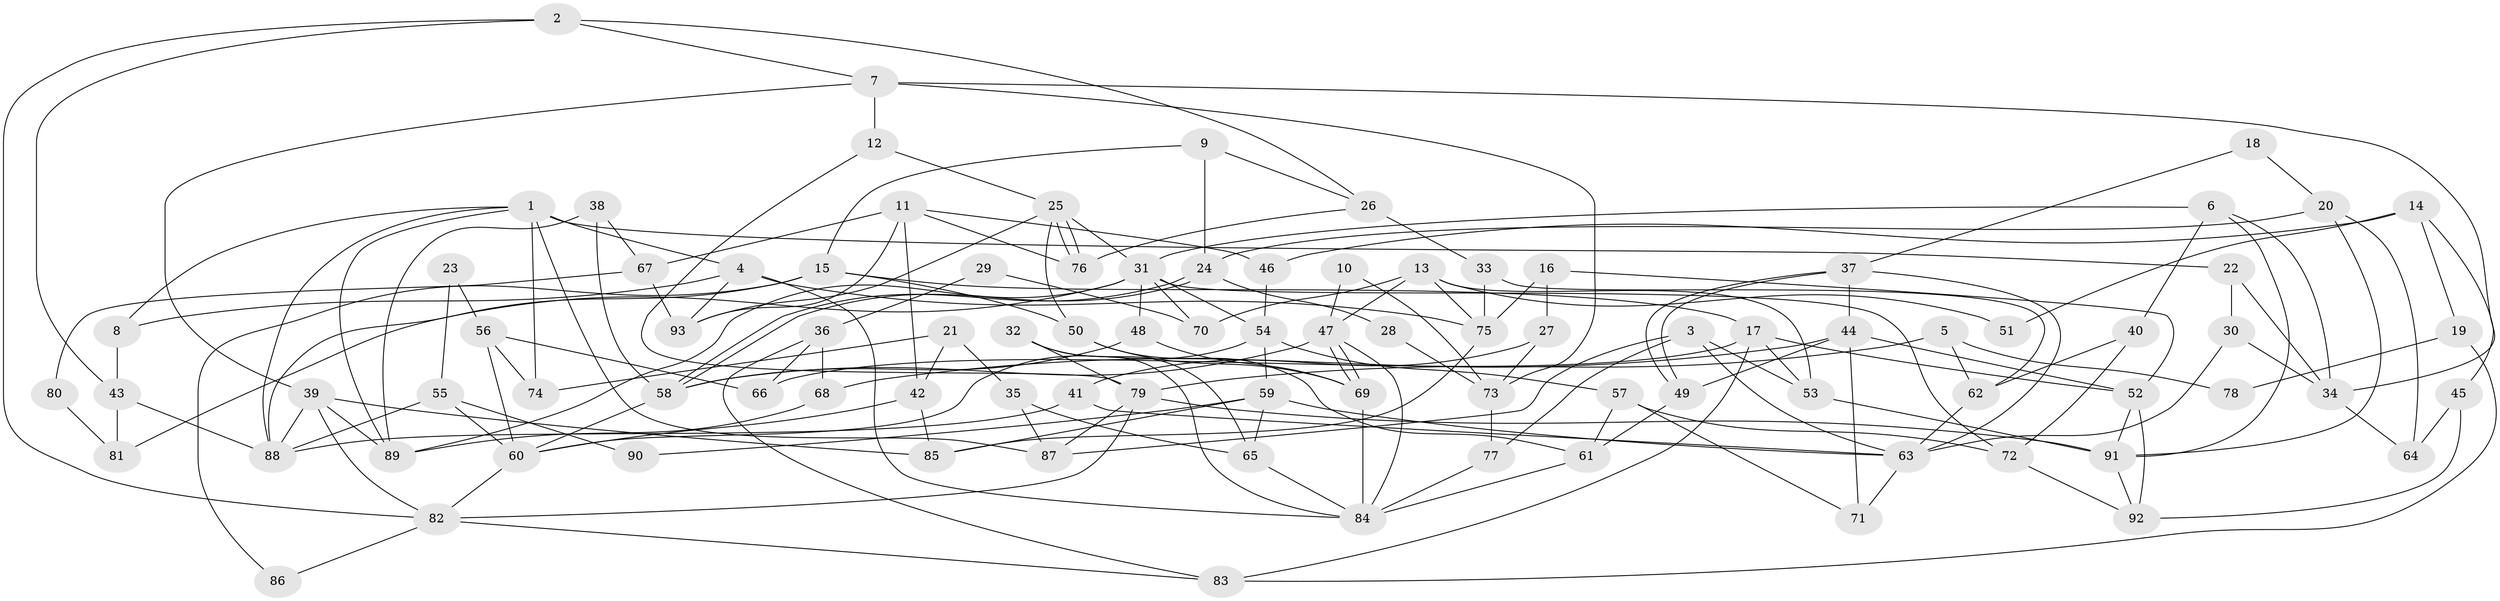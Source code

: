 // Generated by graph-tools (version 1.1) at 2025/50/03/09/25 04:50:21]
// undirected, 93 vertices, 186 edges
graph export_dot {
graph [start="1"]
  node [color=gray90,style=filled];
  1;
  2;
  3;
  4;
  5;
  6;
  7;
  8;
  9;
  10;
  11;
  12;
  13;
  14;
  15;
  16;
  17;
  18;
  19;
  20;
  21;
  22;
  23;
  24;
  25;
  26;
  27;
  28;
  29;
  30;
  31;
  32;
  33;
  34;
  35;
  36;
  37;
  38;
  39;
  40;
  41;
  42;
  43;
  44;
  45;
  46;
  47;
  48;
  49;
  50;
  51;
  52;
  53;
  54;
  55;
  56;
  57;
  58;
  59;
  60;
  61;
  62;
  63;
  64;
  65;
  66;
  67;
  68;
  69;
  70;
  71;
  72;
  73;
  74;
  75;
  76;
  77;
  78;
  79;
  80;
  81;
  82;
  83;
  84;
  85;
  86;
  87;
  88;
  89;
  90;
  91;
  92;
  93;
  1 -- 87;
  1 -- 4;
  1 -- 8;
  1 -- 22;
  1 -- 74;
  1 -- 88;
  1 -- 89;
  2 -- 43;
  2 -- 26;
  2 -- 7;
  2 -- 82;
  3 -- 53;
  3 -- 63;
  3 -- 77;
  3 -- 87;
  4 -- 93;
  4 -- 75;
  4 -- 8;
  4 -- 84;
  5 -- 79;
  5 -- 62;
  5 -- 78;
  6 -- 91;
  6 -- 31;
  6 -- 34;
  6 -- 40;
  7 -- 34;
  7 -- 12;
  7 -- 39;
  7 -- 73;
  8 -- 43;
  9 -- 15;
  9 -- 26;
  9 -- 24;
  10 -- 47;
  10 -- 73;
  11 -- 93;
  11 -- 42;
  11 -- 46;
  11 -- 67;
  11 -- 76;
  12 -- 25;
  12 -- 79;
  13 -- 75;
  13 -- 47;
  13 -- 51;
  13 -- 53;
  13 -- 70;
  14 -- 45;
  14 -- 46;
  14 -- 19;
  14 -- 51;
  15 -- 88;
  15 -- 50;
  15 -- 17;
  15 -- 86;
  16 -- 27;
  16 -- 52;
  16 -- 75;
  17 -- 52;
  17 -- 53;
  17 -- 66;
  17 -- 83;
  18 -- 20;
  18 -- 37;
  19 -- 83;
  19 -- 78;
  20 -- 24;
  20 -- 91;
  20 -- 64;
  21 -- 35;
  21 -- 42;
  21 -- 74;
  22 -- 34;
  22 -- 30;
  23 -- 55;
  23 -- 56;
  24 -- 58;
  24 -- 58;
  24 -- 28;
  25 -- 76;
  25 -- 76;
  25 -- 31;
  25 -- 50;
  25 -- 93;
  26 -- 33;
  26 -- 76;
  27 -- 73;
  27 -- 41;
  28 -- 73;
  29 -- 36;
  29 -- 70;
  30 -- 63;
  30 -- 34;
  31 -- 48;
  31 -- 89;
  31 -- 54;
  31 -- 70;
  31 -- 72;
  31 -- 81;
  32 -- 79;
  32 -- 84;
  32 -- 65;
  33 -- 62;
  33 -- 75;
  34 -- 64;
  35 -- 87;
  35 -- 65;
  36 -- 66;
  36 -- 68;
  36 -- 83;
  37 -- 49;
  37 -- 49;
  37 -- 63;
  37 -- 44;
  38 -- 58;
  38 -- 89;
  38 -- 67;
  39 -- 82;
  39 -- 85;
  39 -- 88;
  39 -- 89;
  40 -- 72;
  40 -- 62;
  41 -- 88;
  41 -- 63;
  42 -- 85;
  42 -- 60;
  43 -- 88;
  43 -- 81;
  44 -- 49;
  44 -- 52;
  44 -- 68;
  44 -- 71;
  45 -- 92;
  45 -- 64;
  46 -- 54;
  47 -- 84;
  47 -- 69;
  47 -- 69;
  47 -- 58;
  48 -- 69;
  48 -- 58;
  49 -- 61;
  50 -- 69;
  50 -- 61;
  52 -- 91;
  52 -- 92;
  53 -- 91;
  54 -- 60;
  54 -- 57;
  54 -- 59;
  55 -- 88;
  55 -- 60;
  55 -- 90;
  56 -- 60;
  56 -- 74;
  56 -- 66;
  57 -- 72;
  57 -- 61;
  57 -- 71;
  58 -- 60;
  59 -- 65;
  59 -- 63;
  59 -- 85;
  59 -- 90;
  60 -- 82;
  61 -- 84;
  62 -- 63;
  63 -- 71;
  65 -- 84;
  67 -- 80;
  67 -- 93;
  68 -- 89;
  69 -- 84;
  72 -- 92;
  73 -- 77;
  75 -- 85;
  77 -- 84;
  79 -- 82;
  79 -- 87;
  79 -- 91;
  80 -- 81;
  82 -- 83;
  82 -- 86;
  91 -- 92;
}
